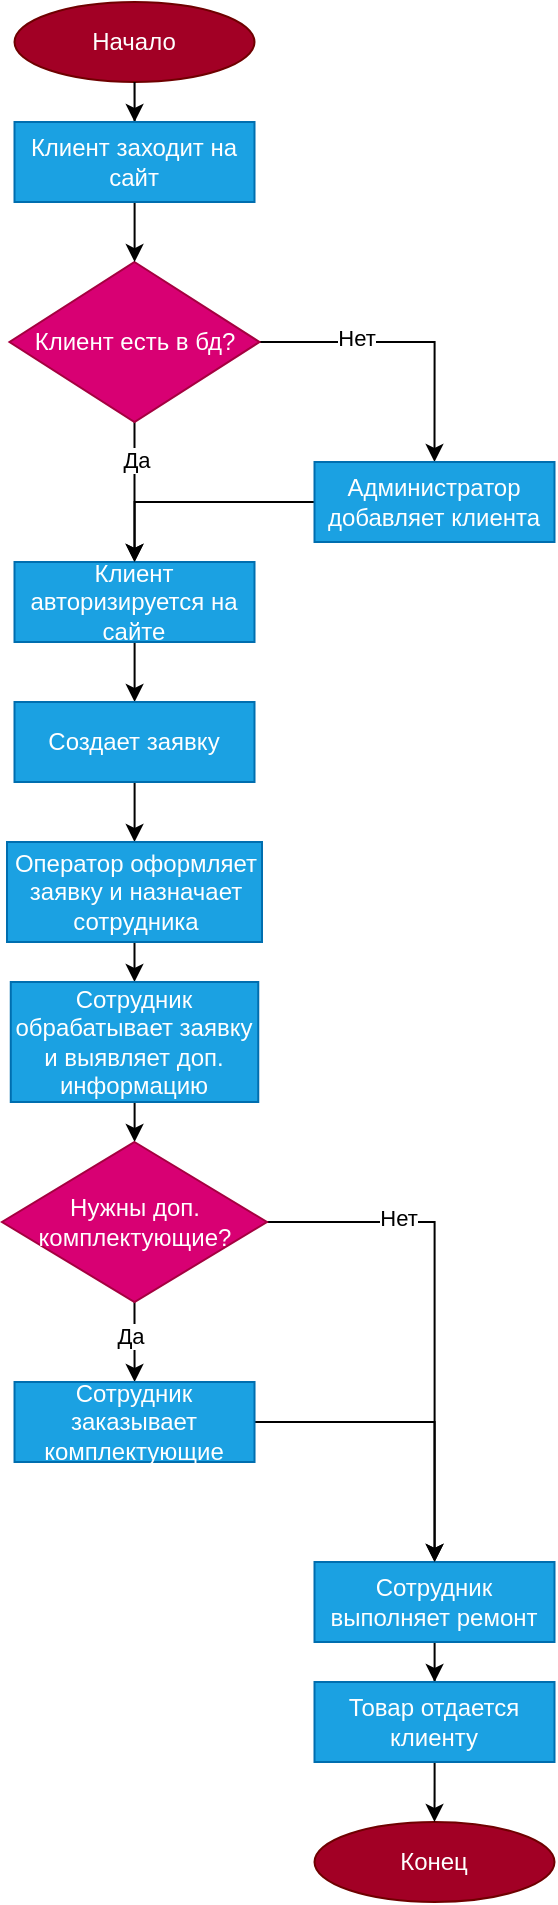 <mxfile version="24.4.6" type="device">
  <diagram id="C5RBs43oDa-KdzZeNtuy" name="Page-1">
    <mxGraphModel dx="2625" dy="1553" grid="1" gridSize="10" guides="1" tooltips="1" connect="1" arrows="1" fold="1" page="1" pageScale="1" pageWidth="827" pageHeight="1169" math="0" shadow="0">
      <root>
        <mxCell id="WIyWlLk6GJQsqaUBKTNV-0" />
        <mxCell id="WIyWlLk6GJQsqaUBKTNV-1" parent="WIyWlLk6GJQsqaUBKTNV-0" />
        <mxCell id="ag_gdm13kfGFHdB9tVKW-0" value="Начало" style="ellipse;whiteSpace=wrap;html=1;fillColor=#a20025;fontColor=#ffffff;strokeColor=#6F0000;" vertex="1" parent="WIyWlLk6GJQsqaUBKTNV-1">
          <mxGeometry x="286.25" y="40" width="120" height="40" as="geometry" />
        </mxCell>
        <mxCell id="ag_gdm13kfGFHdB9tVKW-1" value="Конец" style="ellipse;whiteSpace=wrap;html=1;fillColor=#a20025;fontColor=#ffffff;strokeColor=#6F0000;" vertex="1" parent="WIyWlLk6GJQsqaUBKTNV-1">
          <mxGeometry x="436.25" y="950" width="120" height="40" as="geometry" />
        </mxCell>
        <mxCell id="ag_gdm13kfGFHdB9tVKW-11" style="edgeStyle=orthogonalEdgeStyle;rounded=0;orthogonalLoop=1;jettySize=auto;html=1;entryX=0.5;entryY=0;entryDx=0;entryDy=0;" edge="1" parent="WIyWlLk6GJQsqaUBKTNV-1" source="ag_gdm13kfGFHdB9tVKW-4" target="ag_gdm13kfGFHdB9tVKW-10">
          <mxGeometry relative="1" as="geometry" />
        </mxCell>
        <mxCell id="ag_gdm13kfGFHdB9tVKW-12" value="Нет" style="edgeLabel;html=1;align=center;verticalAlign=middle;resizable=0;points=[];" vertex="1" connectable="0" parent="ag_gdm13kfGFHdB9tVKW-11">
          <mxGeometry x="-0.358" y="2" relative="1" as="geometry">
            <mxPoint as="offset" />
          </mxGeometry>
        </mxCell>
        <mxCell id="ag_gdm13kfGFHdB9tVKW-13" value="" style="edgeStyle=orthogonalEdgeStyle;rounded=0;orthogonalLoop=1;jettySize=auto;html=1;" edge="1" parent="WIyWlLk6GJQsqaUBKTNV-1" source="ag_gdm13kfGFHdB9tVKW-4" target="ag_gdm13kfGFHdB9tVKW-9">
          <mxGeometry relative="1" as="geometry" />
        </mxCell>
        <mxCell id="ag_gdm13kfGFHdB9tVKW-15" value="Да" style="edgeLabel;html=1;align=center;verticalAlign=middle;resizable=0;points=[];" vertex="1" connectable="0" parent="ag_gdm13kfGFHdB9tVKW-13">
          <mxGeometry x="-0.474" relative="1" as="geometry">
            <mxPoint as="offset" />
          </mxGeometry>
        </mxCell>
        <mxCell id="ag_gdm13kfGFHdB9tVKW-4" value="Клиент есть в бд?" style="rhombus;whiteSpace=wrap;html=1;fillColor=#d80073;fontColor=#ffffff;strokeColor=#A50040;" vertex="1" parent="WIyWlLk6GJQsqaUBKTNV-1">
          <mxGeometry x="283.75" y="170" width="125" height="80" as="geometry" />
        </mxCell>
        <mxCell id="ag_gdm13kfGFHdB9tVKW-6" value="" style="edgeStyle=orthogonalEdgeStyle;rounded=0;orthogonalLoop=1;jettySize=auto;html=1;" edge="1" parent="WIyWlLk6GJQsqaUBKTNV-1" source="ag_gdm13kfGFHdB9tVKW-0" target="ag_gdm13kfGFHdB9tVKW-2">
          <mxGeometry relative="1" as="geometry">
            <mxPoint x="346.25" y="80" as="sourcePoint" />
            <mxPoint x="346.25" y="180" as="targetPoint" />
          </mxGeometry>
        </mxCell>
        <mxCell id="ag_gdm13kfGFHdB9tVKW-16" value="" style="edgeStyle=orthogonalEdgeStyle;rounded=0;orthogonalLoop=1;jettySize=auto;html=1;" edge="1" parent="WIyWlLk6GJQsqaUBKTNV-1" source="ag_gdm13kfGFHdB9tVKW-2" target="ag_gdm13kfGFHdB9tVKW-4">
          <mxGeometry relative="1" as="geometry" />
        </mxCell>
        <mxCell id="ag_gdm13kfGFHdB9tVKW-2" value="Клиент заходит на сайт" style="rounded=0;whiteSpace=wrap;html=1;fillColor=#1ba1e2;fontColor=#ffffff;strokeColor=#006EAF;" vertex="1" parent="WIyWlLk6GJQsqaUBKTNV-1">
          <mxGeometry x="286.25" y="100" width="120" height="40" as="geometry" />
        </mxCell>
        <mxCell id="ag_gdm13kfGFHdB9tVKW-18" value="" style="edgeStyle=orthogonalEdgeStyle;rounded=0;orthogonalLoop=1;jettySize=auto;html=1;" edge="1" parent="WIyWlLk6GJQsqaUBKTNV-1" source="ag_gdm13kfGFHdB9tVKW-9" target="ag_gdm13kfGFHdB9tVKW-17">
          <mxGeometry relative="1" as="geometry" />
        </mxCell>
        <mxCell id="ag_gdm13kfGFHdB9tVKW-9" value="Клиент авторизируется на сайте" style="rounded=0;whiteSpace=wrap;html=1;fillColor=#1ba1e2;fontColor=#ffffff;strokeColor=#006EAF;" vertex="1" parent="WIyWlLk6GJQsqaUBKTNV-1">
          <mxGeometry x="286.25" y="320" width="120" height="40" as="geometry" />
        </mxCell>
        <mxCell id="ag_gdm13kfGFHdB9tVKW-14" style="edgeStyle=orthogonalEdgeStyle;rounded=0;orthogonalLoop=1;jettySize=auto;html=1;" edge="1" parent="WIyWlLk6GJQsqaUBKTNV-1" source="ag_gdm13kfGFHdB9tVKW-10" target="ag_gdm13kfGFHdB9tVKW-9">
          <mxGeometry relative="1" as="geometry" />
        </mxCell>
        <mxCell id="ag_gdm13kfGFHdB9tVKW-10" value="Администратор добавляет клиента" style="rounded=0;whiteSpace=wrap;html=1;fillColor=#1ba1e2;fontColor=#ffffff;strokeColor=#006EAF;" vertex="1" parent="WIyWlLk6GJQsqaUBKTNV-1">
          <mxGeometry x="436.25" y="270" width="120" height="40" as="geometry" />
        </mxCell>
        <mxCell id="ag_gdm13kfGFHdB9tVKW-20" value="" style="edgeStyle=orthogonalEdgeStyle;rounded=0;orthogonalLoop=1;jettySize=auto;html=1;" edge="1" parent="WIyWlLk6GJQsqaUBKTNV-1" source="ag_gdm13kfGFHdB9tVKW-17" target="ag_gdm13kfGFHdB9tVKW-19">
          <mxGeometry relative="1" as="geometry" />
        </mxCell>
        <mxCell id="ag_gdm13kfGFHdB9tVKW-17" value="Создает заявку" style="rounded=0;whiteSpace=wrap;html=1;fillColor=#1ba1e2;fontColor=#ffffff;strokeColor=#006EAF;" vertex="1" parent="WIyWlLk6GJQsqaUBKTNV-1">
          <mxGeometry x="286.25" y="390" width="120" height="40" as="geometry" />
        </mxCell>
        <mxCell id="ag_gdm13kfGFHdB9tVKW-23" value="" style="edgeStyle=orthogonalEdgeStyle;rounded=0;orthogonalLoop=1;jettySize=auto;html=1;" edge="1" parent="WIyWlLk6GJQsqaUBKTNV-1" source="ag_gdm13kfGFHdB9tVKW-19" target="ag_gdm13kfGFHdB9tVKW-21">
          <mxGeometry relative="1" as="geometry" />
        </mxCell>
        <mxCell id="ag_gdm13kfGFHdB9tVKW-19" value="Оператор оформляет заявку и назначает сотрудника" style="rounded=0;whiteSpace=wrap;html=1;fillColor=#1ba1e2;fontColor=#ffffff;strokeColor=#006EAF;" vertex="1" parent="WIyWlLk6GJQsqaUBKTNV-1">
          <mxGeometry x="282.5" y="460" width="127.5" height="50" as="geometry" />
        </mxCell>
        <mxCell id="ag_gdm13kfGFHdB9tVKW-25" value="" style="edgeStyle=orthogonalEdgeStyle;rounded=0;orthogonalLoop=1;jettySize=auto;html=1;" edge="1" parent="WIyWlLk6GJQsqaUBKTNV-1" source="ag_gdm13kfGFHdB9tVKW-21" target="ag_gdm13kfGFHdB9tVKW-24">
          <mxGeometry relative="1" as="geometry" />
        </mxCell>
        <mxCell id="ag_gdm13kfGFHdB9tVKW-21" value="Сотрудник обрабатывает заявку и выявляет доп. информацию" style="rounded=0;whiteSpace=wrap;html=1;fillColor=#1ba1e2;fontColor=#ffffff;strokeColor=#006EAF;" vertex="1" parent="WIyWlLk6GJQsqaUBKTNV-1">
          <mxGeometry x="284.38" y="530" width="123.75" height="60" as="geometry" />
        </mxCell>
        <mxCell id="ag_gdm13kfGFHdB9tVKW-27" style="edgeStyle=orthogonalEdgeStyle;rounded=0;orthogonalLoop=1;jettySize=auto;html=1;" edge="1" parent="WIyWlLk6GJQsqaUBKTNV-1" source="ag_gdm13kfGFHdB9tVKW-24" target="ag_gdm13kfGFHdB9tVKW-26">
          <mxGeometry relative="1" as="geometry" />
        </mxCell>
        <mxCell id="ag_gdm13kfGFHdB9tVKW-28" value="Нет" style="edgeLabel;html=1;align=center;verticalAlign=middle;resizable=0;points=[];" vertex="1" connectable="0" parent="ag_gdm13kfGFHdB9tVKW-27">
          <mxGeometry x="-0.489" y="2" relative="1" as="geometry">
            <mxPoint as="offset" />
          </mxGeometry>
        </mxCell>
        <mxCell id="ag_gdm13kfGFHdB9tVKW-30" value="" style="edgeStyle=orthogonalEdgeStyle;rounded=0;orthogonalLoop=1;jettySize=auto;html=1;" edge="1" parent="WIyWlLk6GJQsqaUBKTNV-1" source="ag_gdm13kfGFHdB9tVKW-24" target="ag_gdm13kfGFHdB9tVKW-29">
          <mxGeometry relative="1" as="geometry" />
        </mxCell>
        <mxCell id="ag_gdm13kfGFHdB9tVKW-31" value="Да" style="edgeLabel;html=1;align=center;verticalAlign=middle;resizable=0;points=[];" vertex="1" connectable="0" parent="ag_gdm13kfGFHdB9tVKW-30">
          <mxGeometry x="-0.18" y="-3" relative="1" as="geometry">
            <mxPoint as="offset" />
          </mxGeometry>
        </mxCell>
        <mxCell id="ag_gdm13kfGFHdB9tVKW-24" value="Нужны доп. комплектующие?" style="rhombus;whiteSpace=wrap;html=1;fillColor=#d80073;fontColor=#ffffff;strokeColor=#A50040;" vertex="1" parent="WIyWlLk6GJQsqaUBKTNV-1">
          <mxGeometry x="280" y="610" width="132.5" height="80" as="geometry" />
        </mxCell>
        <mxCell id="ag_gdm13kfGFHdB9tVKW-34" value="" style="edgeStyle=orthogonalEdgeStyle;rounded=0;orthogonalLoop=1;jettySize=auto;html=1;" edge="1" parent="WIyWlLk6GJQsqaUBKTNV-1" source="ag_gdm13kfGFHdB9tVKW-26" target="ag_gdm13kfGFHdB9tVKW-33">
          <mxGeometry relative="1" as="geometry" />
        </mxCell>
        <mxCell id="ag_gdm13kfGFHdB9tVKW-26" value="Сотрудник выполняет ремонт" style="rounded=0;whiteSpace=wrap;html=1;fillColor=#1ba1e2;fontColor=#ffffff;strokeColor=#006EAF;" vertex="1" parent="WIyWlLk6GJQsqaUBKTNV-1">
          <mxGeometry x="436.25" y="820" width="120" height="40" as="geometry" />
        </mxCell>
        <mxCell id="ag_gdm13kfGFHdB9tVKW-32" style="edgeStyle=orthogonalEdgeStyle;rounded=0;orthogonalLoop=1;jettySize=auto;html=1;" edge="1" parent="WIyWlLk6GJQsqaUBKTNV-1" source="ag_gdm13kfGFHdB9tVKW-29" target="ag_gdm13kfGFHdB9tVKW-26">
          <mxGeometry relative="1" as="geometry" />
        </mxCell>
        <mxCell id="ag_gdm13kfGFHdB9tVKW-29" value="Сотрудник заказывает комплектующие" style="rounded=0;whiteSpace=wrap;html=1;fillColor=#1ba1e2;fontColor=#ffffff;strokeColor=#006EAF;" vertex="1" parent="WIyWlLk6GJQsqaUBKTNV-1">
          <mxGeometry x="286.26" y="730" width="120" height="40" as="geometry" />
        </mxCell>
        <mxCell id="ag_gdm13kfGFHdB9tVKW-35" value="" style="edgeStyle=orthogonalEdgeStyle;rounded=0;orthogonalLoop=1;jettySize=auto;html=1;" edge="1" parent="WIyWlLk6GJQsqaUBKTNV-1" source="ag_gdm13kfGFHdB9tVKW-33" target="ag_gdm13kfGFHdB9tVKW-1">
          <mxGeometry relative="1" as="geometry" />
        </mxCell>
        <mxCell id="ag_gdm13kfGFHdB9tVKW-33" value="Товар отдается клиенту" style="rounded=0;whiteSpace=wrap;html=1;fillColor=#1ba1e2;fontColor=#ffffff;strokeColor=#006EAF;" vertex="1" parent="WIyWlLk6GJQsqaUBKTNV-1">
          <mxGeometry x="436.25" y="880" width="120" height="40" as="geometry" />
        </mxCell>
      </root>
    </mxGraphModel>
  </diagram>
</mxfile>
